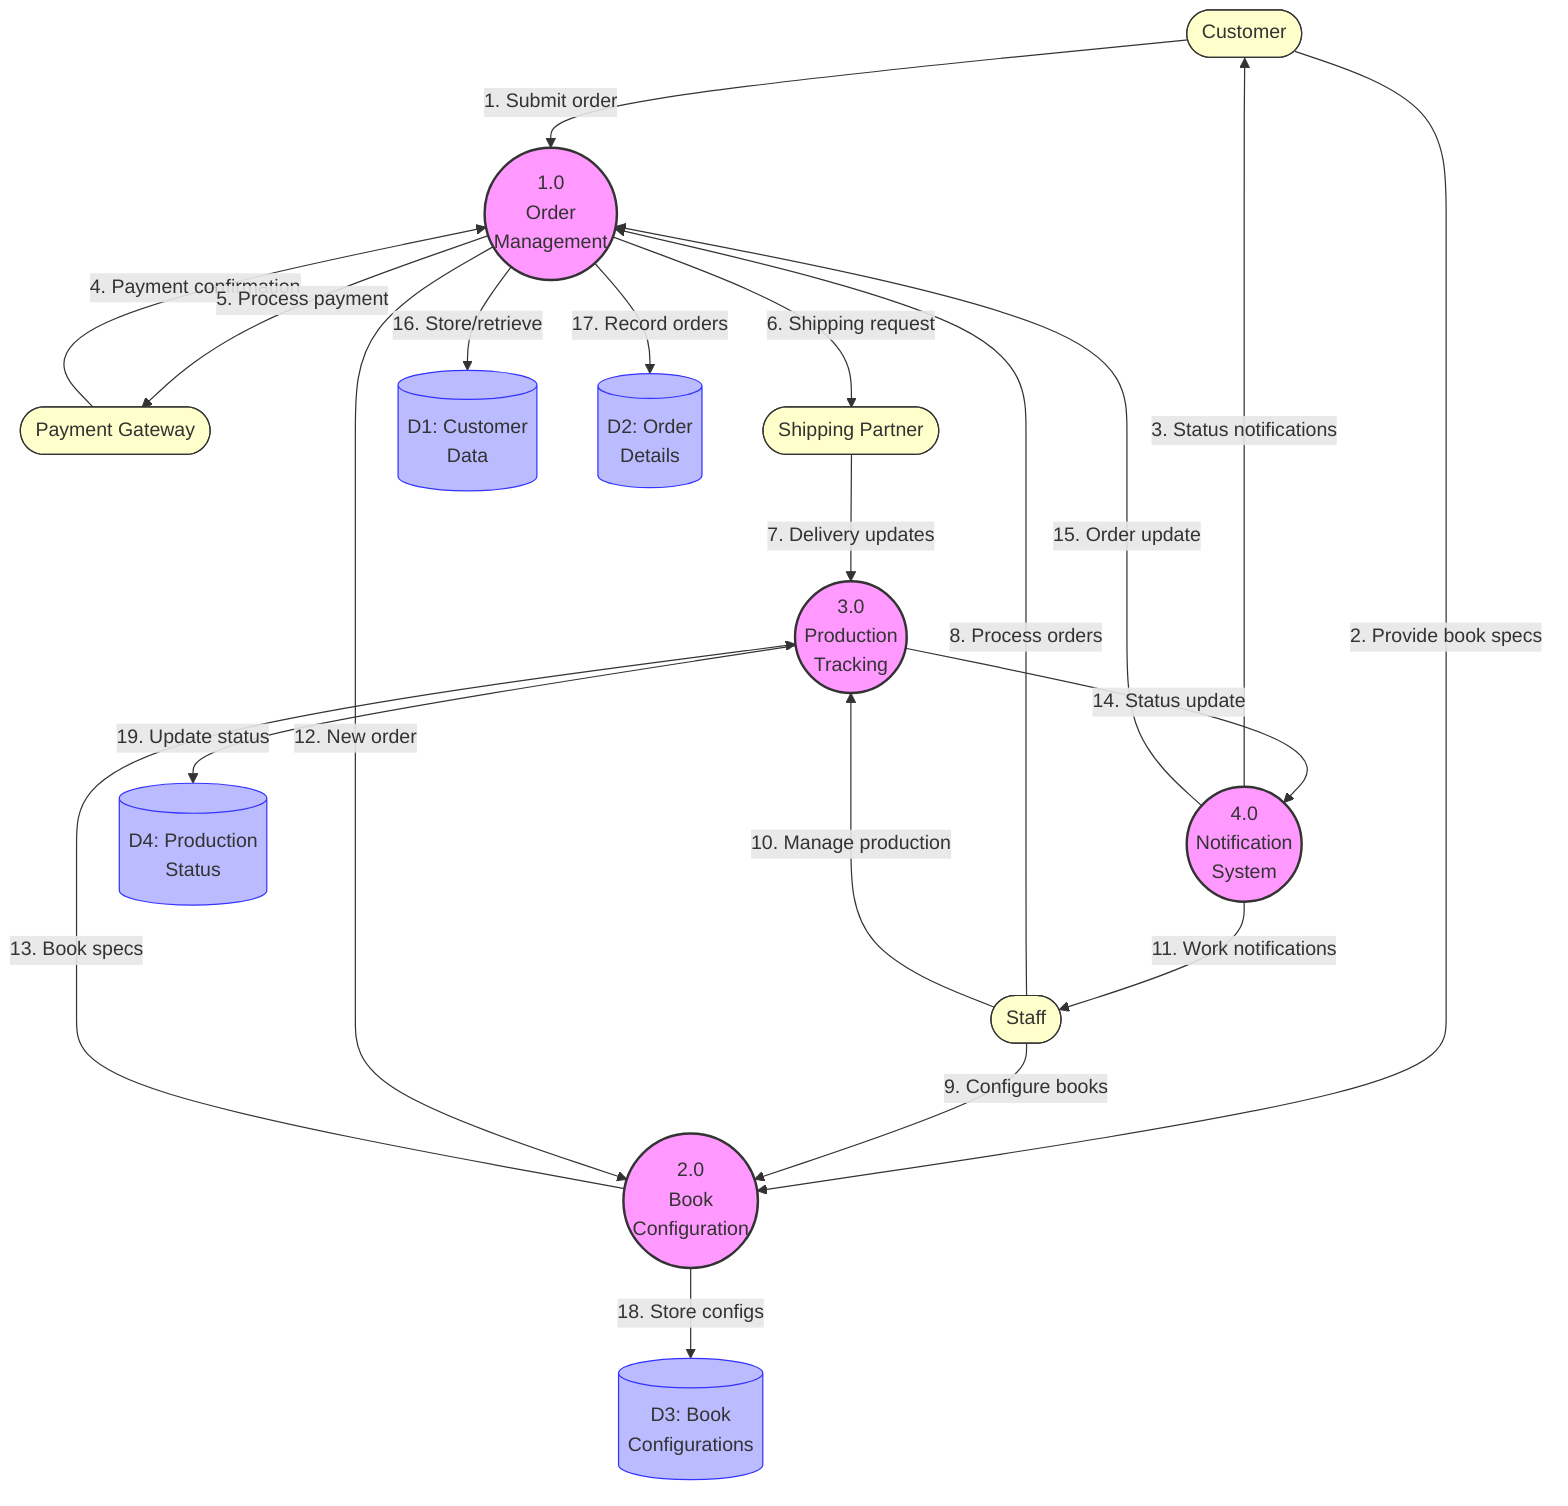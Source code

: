 graph TD

%% External entities with distinct shapes
Customer([Customer])
PaymentGateway([Payment Gateway])
ShippingPartner([Shipping Partner])
Staff([Staff])

%% Main Processes with clear numbering
P1((1.0<br>Order<br>Management))
P2((2.0<br>Book<br>Configuration))
P3((3.0<br>Production<br>Tracking))
P4((4.0<br>Notification<br>System))

%% Data Stores with clear numbering
DS1[(D1: Customer<br>Data)]
DS2[(D2: Order<br>Details)]
DS3[(D3: Book<br>Configurations)]
DS4[(D4: Production<br>Status)]

%% Customer interactions
Customer -->|"1. Submit order"| P1
Customer -->|"2. Provide book specs"| P2
P4 -->|"3. Status notifications"| Customer

%% Payment Gateway interactions
PaymentGateway -->|"4. Payment confirmation"| P1
P1 -->|"5. Process payment"| PaymentGateway

%% Shipping Partner interactions
P1 -->|"6. Shipping request"| ShippingPartner
ShippingPartner -->|"7. Delivery updates"| P3

%% Staff interactions
Staff -->|"8. Process orders"| P1
Staff -->|"9. Configure books"| P2
Staff -->|"10. Manage production"| P3
P4 -->|"11. Work notifications"| Staff

%% Process interactions
P1 -->|"12. New order"| P2
P2 -->|"13. Book specs"| P3
P3 -->|"14. Status update"| P4
P4 -->|"15. Order update"| P1

%% Data store interactions
P1 -- "16. Store/retrieve" --> DS1
P1 -- "17. Record orders" --> DS2
P2 -- "18. Store configs" --> DS3
P3 -- "19. Update status" --> DS4

%% Visual styling
classDef process fill:#f9f,stroke:#333,stroke-width:2px
classDef datastore fill:#bbf,stroke:#33f,stroke-width:1px
classDef external fill:#ffc,stroke:#333,stroke-width:1px

class P1,P2,P3,P4 process
class DS1,DS2,DS3,DS4 datastore
class Customer,PaymentGateway,ShippingPartner,Staff external